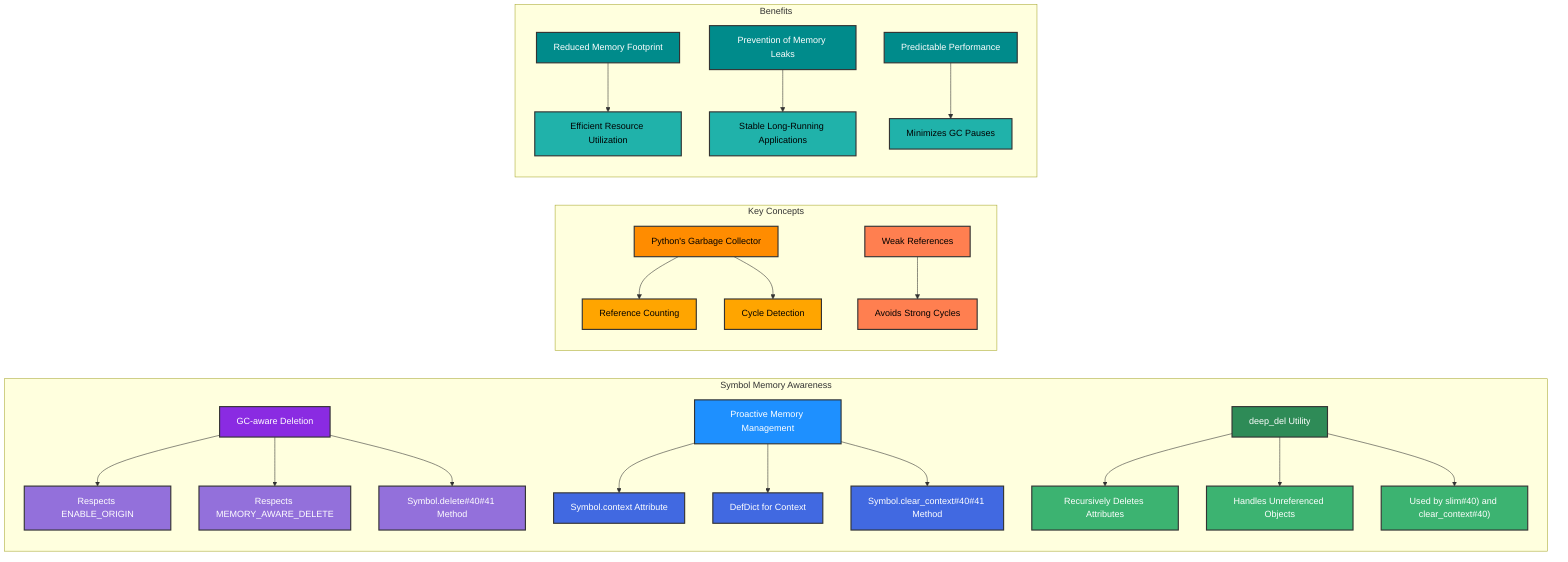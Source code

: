 graph LR
    subgraph "Symbol Memory Awareness"
        A[GC-aware Deletion] --> B[Respects ENABLE_ORIGIN];
        A --> C[Respects MEMORY_AWARE_DELETE];
        A --> D[Symbol.delete#40#41 Method];

        E[Proactive Memory Management] --> F[Symbol.context Attribute];
        E --> G[DefDict for Context];
        E --> H[Symbol.clear_context#40#41 Method];

        I[deep_del Utility] --> J[Recursively Deletes Attributes];
        I --> K[Handles Unreferenced Objects];
        I --> L[Used by slim#40#41; and clear_context#40#41;];
    end

    subgraph "Key Concepts"
        M[Python's Garbage Collector] --> N[Reference Counting];
        M --> O[Cycle Detection];
        P[Weak References] --> Q[Avoids Strong Cycles];
    end

    subgraph "Benefits"
        R[Reduced Memory Footprint] --> S[Efficient Resource Utilization];
        T[Prevention of Memory Leaks] --> U[Stable Long-Running Applications];
        V[Predictable Performance] --> W[Minimizes GC Pauses];
    end

    %% Core deletion functionality - purple theme
    style A fill:#8A2BE2,stroke:#333,stroke-width:2px,color:#FFFFFF;
    style B fill:#9370DB,stroke:#333,stroke-width:2px,color:#FFFFFF;
    style C fill:#9370DB,stroke:#333,stroke-width:2px,color:#FFFFFF;
    style D fill:#9370DB,stroke:#333,stroke-width:2px,color:#FFFFFF;

    %% Proactive management - blue theme
    style E fill:#1E90FF,stroke:#333,stroke-width:2px,color:#FFFFFF;
    style F fill:#4169E1,stroke:#333,stroke-width:2px,color:#FFFFFF;
    style G fill:#4169E1,stroke:#333,stroke-width:2px,color:#FFFFFF;
    style H fill:#4169E1,stroke:#333,stroke-width:2px,color:#FFFFFF;

    %% Utility functions - green theme
    style I fill:#2E8B57,stroke:#333,stroke-width:2px,color:#FFFFFF;
    style J fill:#3CB371,stroke:#333,stroke-width:2px,color:#FFFFFF;
    style K fill:#3CB371,stroke:#333,stroke-width:2px,color:#FFFFFF;
    style L fill:#3CB371,stroke:#333,stroke-width:2px,color:#FFFFFF;

    %% Python concepts - orange theme
    style M fill:#FF8C00,stroke:#333,stroke-width:2px,color:#000000;
    style N fill:#FFA500,stroke:#333,stroke-width:2px,color:#000000;
    style O fill:#FFA500,stroke:#333,stroke-width:2px,color:#000000;
    style P fill:#FF7F50,stroke:#333,stroke-width:2px,color:#000000;
    style Q fill:#FF7F50,stroke:#333,stroke-width:2px,color:#000000;

    %% Benefits - teal theme
    style R fill:#008B8B,stroke:#333,stroke-width:2px,color:#FFFFFF;
    style S fill:#20B2AA,stroke:#333,stroke-width:2px,color:#000000;
    style T fill:#008B8B,stroke:#333,stroke-width:2px,color:#FFFFFF;
    style U fill:#20B2AA,stroke:#333,stroke-width:2px,color:#000000;
    style V fill:#008B8B,stroke:#333,stroke-width:2px,color:#FFFFFF;
    style W fill:#20B2AA,stroke:#333,stroke-width:2px,color:#000000;
